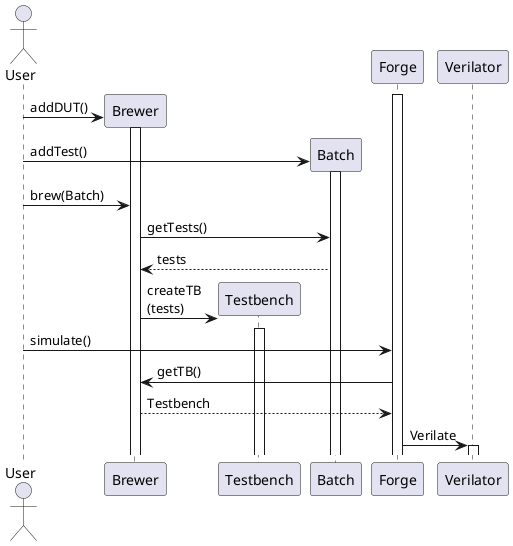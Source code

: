 @startuml sequenceDiag
actor User as us
participant Brewer as brew
participant Testbench as tb
participant Batch as batch
participant Forge as f
activate f
us -> brew**: addDUT()
activate brew
us -> batch**: addTest()
activate batch
us -> brew: brew(Batch)
brew -> batch: getTests()
batch --> brew: tests
brew -> tb**: createTB\n(tests)
activate tb
us -> f: simulate()
f -> brew: getTB()
brew --> f: Testbench
f -> Verilator: Verilate
activate Verilator